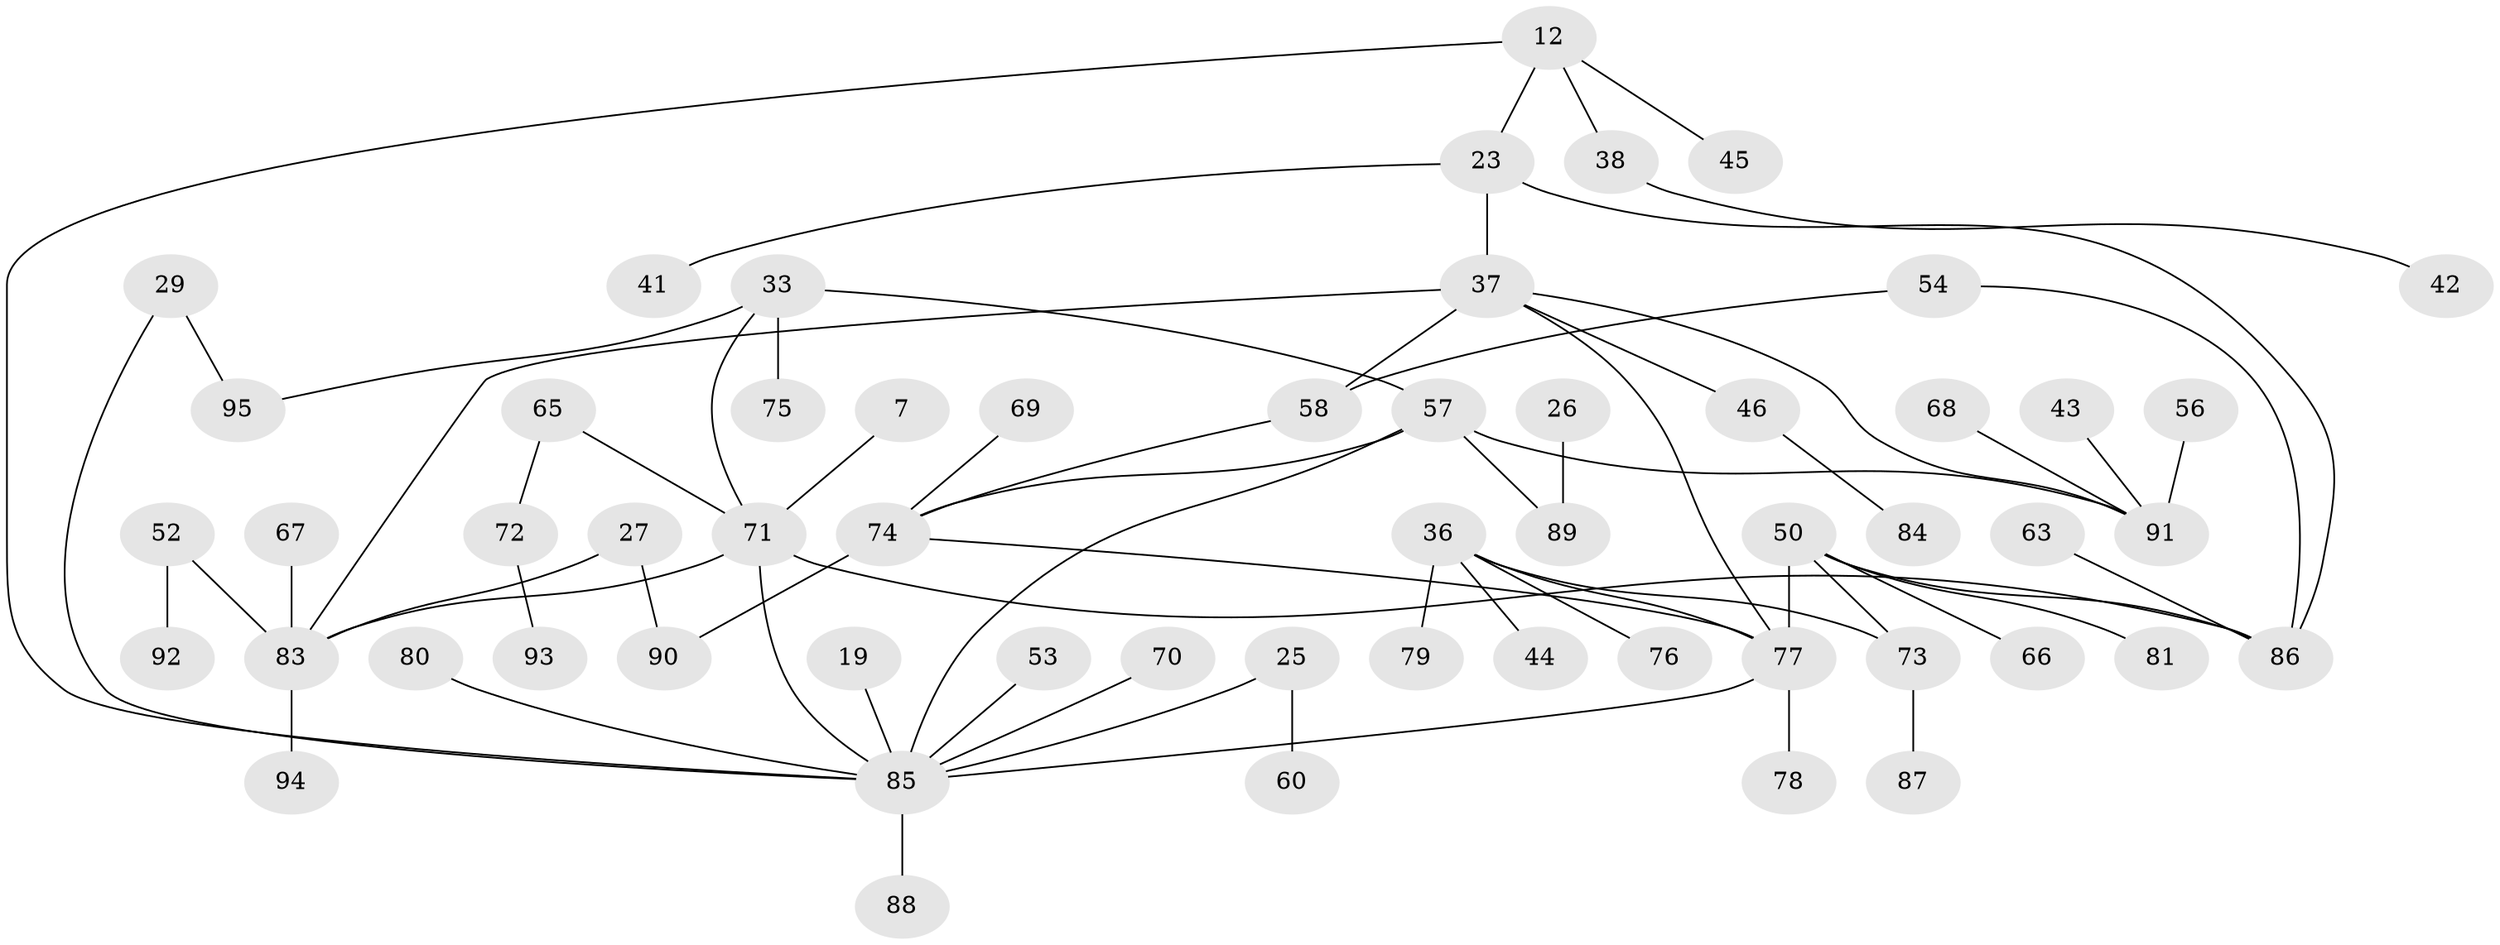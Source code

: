 // original degree distribution, {5: 0.05263157894736842, 7: 0.031578947368421054, 9: 0.010526315789473684, 2: 0.2736842105263158, 6: 0.010526315789473684, 4: 0.06315789473684211, 1: 0.35789473684210527, 3: 0.2}
// Generated by graph-tools (version 1.1) at 2025/44/03/04/25 21:44:44]
// undirected, 57 vertices, 68 edges
graph export_dot {
graph [start="1"]
  node [color=gray90,style=filled];
  7;
  12 [super="+9"];
  19;
  23;
  25;
  26;
  27;
  29;
  33 [super="+20+30"];
  36;
  37 [super="+35"];
  38;
  41;
  42;
  43;
  44;
  45;
  46;
  50 [super="+28"];
  52;
  53;
  54;
  56;
  57 [super="+5"];
  58;
  60;
  63;
  65;
  66;
  67;
  68;
  69;
  70;
  71 [super="+6"];
  72;
  73 [super="+40"];
  74 [super="+8"];
  75;
  76;
  77 [super="+62+48"];
  78;
  79;
  80;
  81;
  83 [super="+14+64+49"];
  84;
  85 [super="+51+61+34"];
  86 [super="+59+32+47"];
  87;
  88;
  89 [super="+17"];
  90;
  91 [super="+55+31+82"];
  92;
  93;
  94;
  95;
  7 -- 71;
  12 -- 38;
  12 -- 45;
  12 -- 23;
  12 -- 85;
  19 -- 85;
  23 -- 41;
  23 -- 37 [weight=2];
  23 -- 86;
  25 -- 60;
  25 -- 85;
  26 -- 89;
  27 -- 90;
  27 -- 83;
  29 -- 95;
  29 -- 85;
  33 -- 75;
  33 -- 95;
  33 -- 71;
  33 -- 57;
  36 -- 44;
  36 -- 76;
  36 -- 79;
  36 -- 77;
  36 -- 73;
  37 -- 46;
  37 -- 58 [weight=2];
  37 -- 91;
  37 -- 83;
  37 -- 77;
  38 -- 42;
  43 -- 91;
  46 -- 84;
  50 -- 81;
  50 -- 73;
  50 -- 66;
  50 -- 77;
  50 -- 86;
  52 -- 92;
  52 -- 83;
  53 -- 85;
  54 -- 58;
  54 -- 86;
  56 -- 91;
  57 -- 74;
  57 -- 89;
  57 -- 91 [weight=2];
  57 -- 85 [weight=2];
  58 -- 74;
  63 -- 86;
  65 -- 72;
  65 -- 71;
  67 -- 83;
  68 -- 91;
  69 -- 74;
  70 -- 85;
  71 -- 83 [weight=2];
  71 -- 85 [weight=2];
  71 -- 86 [weight=3];
  72 -- 93;
  73 -- 87;
  74 -- 90;
  74 -- 77;
  77 -- 78;
  77 -- 85;
  80 -- 85;
  83 -- 94;
  85 -- 88;
}
